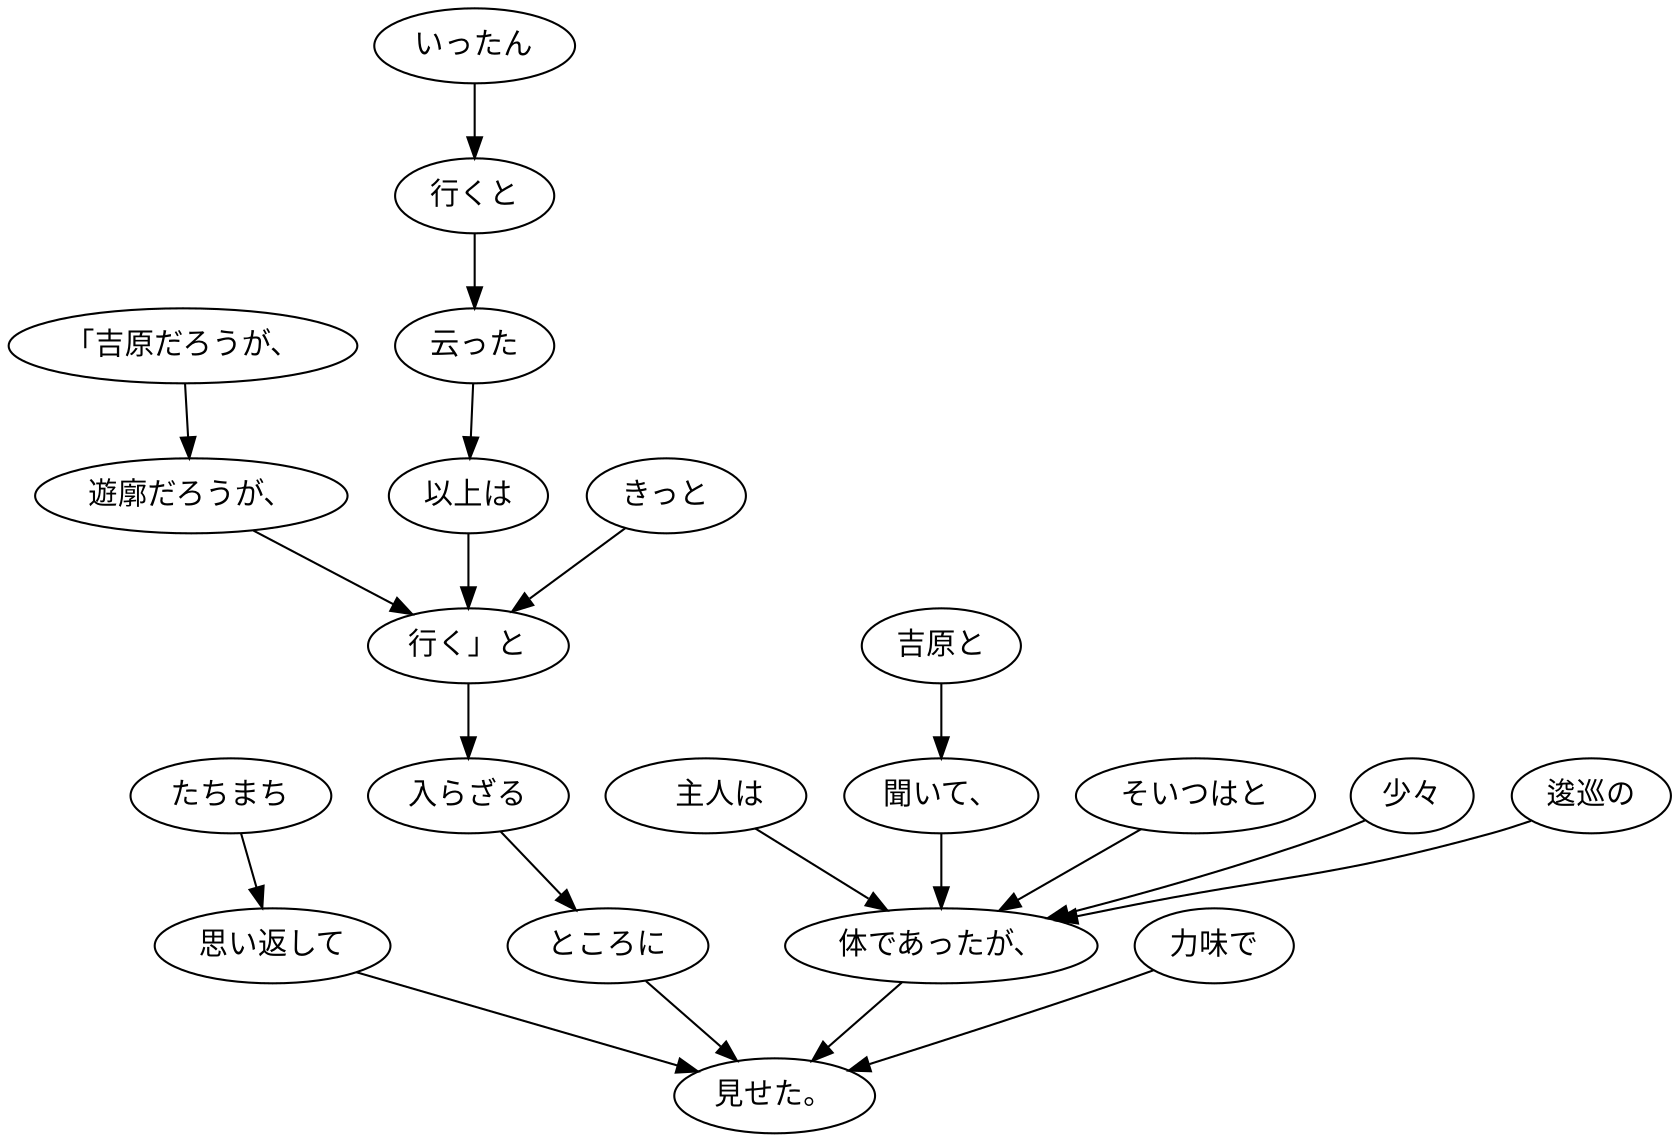 digraph graph6313 {
	node0 [label="　主人は"];
	node1 [label="吉原と"];
	node2 [label="聞いて、"];
	node3 [label="そいつはと"];
	node4 [label="少々"];
	node5 [label="逡巡の"];
	node6 [label="体であったが、"];
	node7 [label="たちまち"];
	node8 [label="思い返して"];
	node9 [label="「吉原だろうが、"];
	node10 [label="遊廓だろうが、"];
	node11 [label="いったん"];
	node12 [label="行くと"];
	node13 [label="云った"];
	node14 [label="以上は"];
	node15 [label="きっと"];
	node16 [label="行く」と"];
	node17 [label="入らざる"];
	node18 [label="ところに"];
	node19 [label="力味で"];
	node20 [label="見せた。"];
	node0 -> node6;
	node1 -> node2;
	node2 -> node6;
	node3 -> node6;
	node4 -> node6;
	node5 -> node6;
	node6 -> node20;
	node7 -> node8;
	node8 -> node20;
	node9 -> node10;
	node10 -> node16;
	node11 -> node12;
	node12 -> node13;
	node13 -> node14;
	node14 -> node16;
	node15 -> node16;
	node16 -> node17;
	node17 -> node18;
	node18 -> node20;
	node19 -> node20;
}

